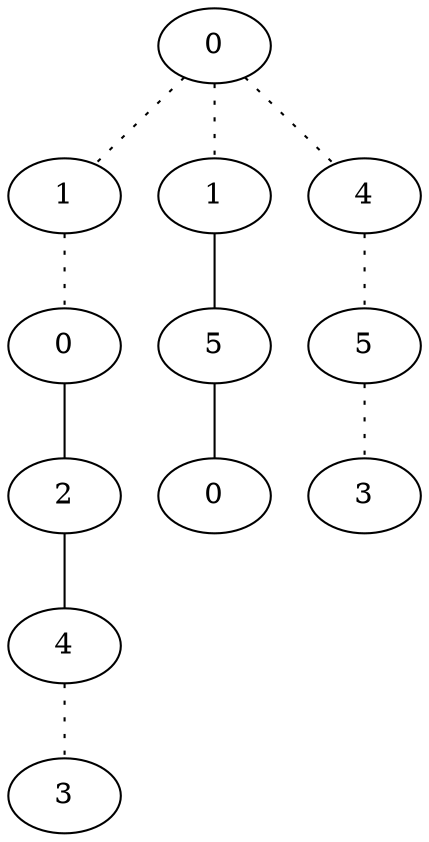graph {
a0[label=0];
a1[label=1];
a2[label=0];
a3[label=2];
a4[label=4];
a5[label=3];
a6[label=1];
a7[label=5];
a8[label=0];
a9[label=4];
a10[label=5];
a11[label=3];
a0 -- a1 [style=dotted];
a0 -- a6 [style=dotted];
a0 -- a9 [style=dotted];
a1 -- a2 [style=dotted];
a2 -- a3;
a3 -- a4;
a4 -- a5 [style=dotted];
a6 -- a7;
a7 -- a8;
a9 -- a10 [style=dotted];
a10 -- a11 [style=dotted];
}
